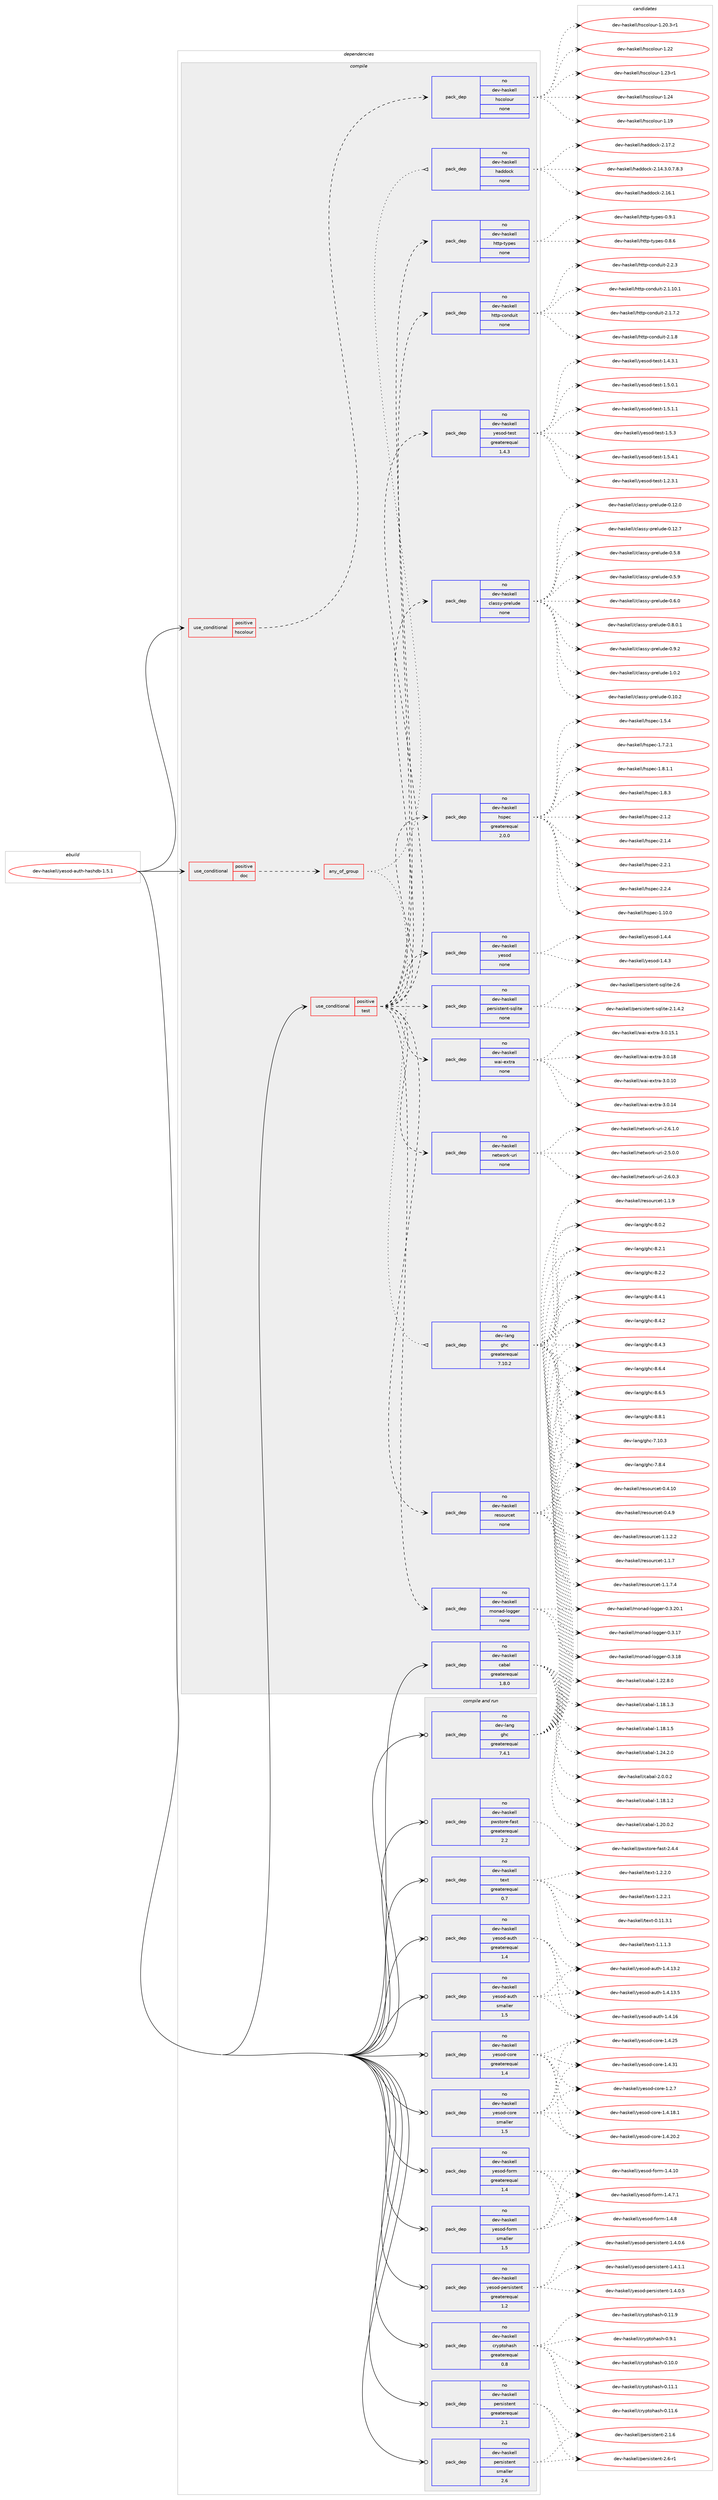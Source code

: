 digraph prolog {

# *************
# Graph options
# *************

newrank=true;
concentrate=true;
compound=true;
graph [rankdir=LR,fontname=Helvetica,fontsize=10,ranksep=1.5];#, ranksep=2.5, nodesep=0.2];
edge  [arrowhead=vee];
node  [fontname=Helvetica,fontsize=10];

# **********
# The ebuild
# **********

subgraph cluster_leftcol {
color=gray;
rank=same;
label=<<i>ebuild</i>>;
id [label="dev-haskell/yesod-auth-hashdb-1.5.1", color=red, width=4, href="../dev-haskell/yesod-auth-hashdb-1.5.1.svg"];
}

# ****************
# The dependencies
# ****************

subgraph cluster_midcol {
color=gray;
label=<<i>dependencies</i>>;
subgraph cluster_compile {
fillcolor="#eeeeee";
style=filled;
label=<<i>compile</i>>;
subgraph cond128344 {
dependency549013 [label=<<TABLE BORDER="0" CELLBORDER="1" CELLSPACING="0" CELLPADDING="4"><TR><TD ROWSPAN="3" CELLPADDING="10">use_conditional</TD></TR><TR><TD>positive</TD></TR><TR><TD>doc</TD></TR></TABLE>>, shape=none, color=red];
subgraph any10773 {
dependency549014 [label=<<TABLE BORDER="0" CELLBORDER="1" CELLSPACING="0" CELLPADDING="4"><TR><TD CELLPADDING="10">any_of_group</TD></TR></TABLE>>, shape=none, color=red];subgraph pack409539 {
dependency549015 [label=<<TABLE BORDER="0" CELLBORDER="1" CELLSPACING="0" CELLPADDING="4" WIDTH="220"><TR><TD ROWSPAN="6" CELLPADDING="30">pack_dep</TD></TR><TR><TD WIDTH="110">no</TD></TR><TR><TD>dev-haskell</TD></TR><TR><TD>haddock</TD></TR><TR><TD>none</TD></TR><TR><TD></TD></TR></TABLE>>, shape=none, color=blue];
}
dependency549014:e -> dependency549015:w [weight=20,style="dotted",arrowhead="oinv"];
subgraph pack409540 {
dependency549016 [label=<<TABLE BORDER="0" CELLBORDER="1" CELLSPACING="0" CELLPADDING="4" WIDTH="220"><TR><TD ROWSPAN="6" CELLPADDING="30">pack_dep</TD></TR><TR><TD WIDTH="110">no</TD></TR><TR><TD>dev-lang</TD></TR><TR><TD>ghc</TD></TR><TR><TD>greaterequal</TD></TR><TR><TD>7.10.2</TD></TR></TABLE>>, shape=none, color=blue];
}
dependency549014:e -> dependency549016:w [weight=20,style="dotted",arrowhead="oinv"];
}
dependency549013:e -> dependency549014:w [weight=20,style="dashed",arrowhead="vee"];
}
id:e -> dependency549013:w [weight=20,style="solid",arrowhead="vee"];
subgraph cond128345 {
dependency549017 [label=<<TABLE BORDER="0" CELLBORDER="1" CELLSPACING="0" CELLPADDING="4"><TR><TD ROWSPAN="3" CELLPADDING="10">use_conditional</TD></TR><TR><TD>positive</TD></TR><TR><TD>hscolour</TD></TR></TABLE>>, shape=none, color=red];
subgraph pack409541 {
dependency549018 [label=<<TABLE BORDER="0" CELLBORDER="1" CELLSPACING="0" CELLPADDING="4" WIDTH="220"><TR><TD ROWSPAN="6" CELLPADDING="30">pack_dep</TD></TR><TR><TD WIDTH="110">no</TD></TR><TR><TD>dev-haskell</TD></TR><TR><TD>hscolour</TD></TR><TR><TD>none</TD></TR><TR><TD></TD></TR></TABLE>>, shape=none, color=blue];
}
dependency549017:e -> dependency549018:w [weight=20,style="dashed",arrowhead="vee"];
}
id:e -> dependency549017:w [weight=20,style="solid",arrowhead="vee"];
subgraph cond128346 {
dependency549019 [label=<<TABLE BORDER="0" CELLBORDER="1" CELLSPACING="0" CELLPADDING="4"><TR><TD ROWSPAN="3" CELLPADDING="10">use_conditional</TD></TR><TR><TD>positive</TD></TR><TR><TD>test</TD></TR></TABLE>>, shape=none, color=red];
subgraph pack409542 {
dependency549020 [label=<<TABLE BORDER="0" CELLBORDER="1" CELLSPACING="0" CELLPADDING="4" WIDTH="220"><TR><TD ROWSPAN="6" CELLPADDING="30">pack_dep</TD></TR><TR><TD WIDTH="110">no</TD></TR><TR><TD>dev-haskell</TD></TR><TR><TD>classy-prelude</TD></TR><TR><TD>none</TD></TR><TR><TD></TD></TR></TABLE>>, shape=none, color=blue];
}
dependency549019:e -> dependency549020:w [weight=20,style="dashed",arrowhead="vee"];
subgraph pack409543 {
dependency549021 [label=<<TABLE BORDER="0" CELLBORDER="1" CELLSPACING="0" CELLPADDING="4" WIDTH="220"><TR><TD ROWSPAN="6" CELLPADDING="30">pack_dep</TD></TR><TR><TD WIDTH="110">no</TD></TR><TR><TD>dev-haskell</TD></TR><TR><TD>hspec</TD></TR><TR><TD>greaterequal</TD></TR><TR><TD>2.0.0</TD></TR></TABLE>>, shape=none, color=blue];
}
dependency549019:e -> dependency549021:w [weight=20,style="dashed",arrowhead="vee"];
subgraph pack409544 {
dependency549022 [label=<<TABLE BORDER="0" CELLBORDER="1" CELLSPACING="0" CELLPADDING="4" WIDTH="220"><TR><TD ROWSPAN="6" CELLPADDING="30">pack_dep</TD></TR><TR><TD WIDTH="110">no</TD></TR><TR><TD>dev-haskell</TD></TR><TR><TD>http-conduit</TD></TR><TR><TD>none</TD></TR><TR><TD></TD></TR></TABLE>>, shape=none, color=blue];
}
dependency549019:e -> dependency549022:w [weight=20,style="dashed",arrowhead="vee"];
subgraph pack409545 {
dependency549023 [label=<<TABLE BORDER="0" CELLBORDER="1" CELLSPACING="0" CELLPADDING="4" WIDTH="220"><TR><TD ROWSPAN="6" CELLPADDING="30">pack_dep</TD></TR><TR><TD WIDTH="110">no</TD></TR><TR><TD>dev-haskell</TD></TR><TR><TD>http-types</TD></TR><TR><TD>none</TD></TR><TR><TD></TD></TR></TABLE>>, shape=none, color=blue];
}
dependency549019:e -> dependency549023:w [weight=20,style="dashed",arrowhead="vee"];
subgraph pack409546 {
dependency549024 [label=<<TABLE BORDER="0" CELLBORDER="1" CELLSPACING="0" CELLPADDING="4" WIDTH="220"><TR><TD ROWSPAN="6" CELLPADDING="30">pack_dep</TD></TR><TR><TD WIDTH="110">no</TD></TR><TR><TD>dev-haskell</TD></TR><TR><TD>monad-logger</TD></TR><TR><TD>none</TD></TR><TR><TD></TD></TR></TABLE>>, shape=none, color=blue];
}
dependency549019:e -> dependency549024:w [weight=20,style="dashed",arrowhead="vee"];
subgraph pack409547 {
dependency549025 [label=<<TABLE BORDER="0" CELLBORDER="1" CELLSPACING="0" CELLPADDING="4" WIDTH="220"><TR><TD ROWSPAN="6" CELLPADDING="30">pack_dep</TD></TR><TR><TD WIDTH="110">no</TD></TR><TR><TD>dev-haskell</TD></TR><TR><TD>network-uri</TD></TR><TR><TD>none</TD></TR><TR><TD></TD></TR></TABLE>>, shape=none, color=blue];
}
dependency549019:e -> dependency549025:w [weight=20,style="dashed",arrowhead="vee"];
subgraph pack409548 {
dependency549026 [label=<<TABLE BORDER="0" CELLBORDER="1" CELLSPACING="0" CELLPADDING="4" WIDTH="220"><TR><TD ROWSPAN="6" CELLPADDING="30">pack_dep</TD></TR><TR><TD WIDTH="110">no</TD></TR><TR><TD>dev-haskell</TD></TR><TR><TD>persistent-sqlite</TD></TR><TR><TD>none</TD></TR><TR><TD></TD></TR></TABLE>>, shape=none, color=blue];
}
dependency549019:e -> dependency549026:w [weight=20,style="dashed",arrowhead="vee"];
subgraph pack409549 {
dependency549027 [label=<<TABLE BORDER="0" CELLBORDER="1" CELLSPACING="0" CELLPADDING="4" WIDTH="220"><TR><TD ROWSPAN="6" CELLPADDING="30">pack_dep</TD></TR><TR><TD WIDTH="110">no</TD></TR><TR><TD>dev-haskell</TD></TR><TR><TD>resourcet</TD></TR><TR><TD>none</TD></TR><TR><TD></TD></TR></TABLE>>, shape=none, color=blue];
}
dependency549019:e -> dependency549027:w [weight=20,style="dashed",arrowhead="vee"];
subgraph pack409550 {
dependency549028 [label=<<TABLE BORDER="0" CELLBORDER="1" CELLSPACING="0" CELLPADDING="4" WIDTH="220"><TR><TD ROWSPAN="6" CELLPADDING="30">pack_dep</TD></TR><TR><TD WIDTH="110">no</TD></TR><TR><TD>dev-haskell</TD></TR><TR><TD>wai-extra</TD></TR><TR><TD>none</TD></TR><TR><TD></TD></TR></TABLE>>, shape=none, color=blue];
}
dependency549019:e -> dependency549028:w [weight=20,style="dashed",arrowhead="vee"];
subgraph pack409551 {
dependency549029 [label=<<TABLE BORDER="0" CELLBORDER="1" CELLSPACING="0" CELLPADDING="4" WIDTH="220"><TR><TD ROWSPAN="6" CELLPADDING="30">pack_dep</TD></TR><TR><TD WIDTH="110">no</TD></TR><TR><TD>dev-haskell</TD></TR><TR><TD>yesod</TD></TR><TR><TD>none</TD></TR><TR><TD></TD></TR></TABLE>>, shape=none, color=blue];
}
dependency549019:e -> dependency549029:w [weight=20,style="dashed",arrowhead="vee"];
subgraph pack409552 {
dependency549030 [label=<<TABLE BORDER="0" CELLBORDER="1" CELLSPACING="0" CELLPADDING="4" WIDTH="220"><TR><TD ROWSPAN="6" CELLPADDING="30">pack_dep</TD></TR><TR><TD WIDTH="110">no</TD></TR><TR><TD>dev-haskell</TD></TR><TR><TD>yesod-test</TD></TR><TR><TD>greaterequal</TD></TR><TR><TD>1.4.3</TD></TR></TABLE>>, shape=none, color=blue];
}
dependency549019:e -> dependency549030:w [weight=20,style="dashed",arrowhead="vee"];
}
id:e -> dependency549019:w [weight=20,style="solid",arrowhead="vee"];
subgraph pack409553 {
dependency549031 [label=<<TABLE BORDER="0" CELLBORDER="1" CELLSPACING="0" CELLPADDING="4" WIDTH="220"><TR><TD ROWSPAN="6" CELLPADDING="30">pack_dep</TD></TR><TR><TD WIDTH="110">no</TD></TR><TR><TD>dev-haskell</TD></TR><TR><TD>cabal</TD></TR><TR><TD>greaterequal</TD></TR><TR><TD>1.8.0</TD></TR></TABLE>>, shape=none, color=blue];
}
id:e -> dependency549031:w [weight=20,style="solid",arrowhead="vee"];
}
subgraph cluster_compileandrun {
fillcolor="#eeeeee";
style=filled;
label=<<i>compile and run</i>>;
subgraph pack409554 {
dependency549032 [label=<<TABLE BORDER="0" CELLBORDER="1" CELLSPACING="0" CELLPADDING="4" WIDTH="220"><TR><TD ROWSPAN="6" CELLPADDING="30">pack_dep</TD></TR><TR><TD WIDTH="110">no</TD></TR><TR><TD>dev-haskell</TD></TR><TR><TD>cryptohash</TD></TR><TR><TD>greaterequal</TD></TR><TR><TD>0.8</TD></TR></TABLE>>, shape=none, color=blue];
}
id:e -> dependency549032:w [weight=20,style="solid",arrowhead="odotvee"];
subgraph pack409555 {
dependency549033 [label=<<TABLE BORDER="0" CELLBORDER="1" CELLSPACING="0" CELLPADDING="4" WIDTH="220"><TR><TD ROWSPAN="6" CELLPADDING="30">pack_dep</TD></TR><TR><TD WIDTH="110">no</TD></TR><TR><TD>dev-haskell</TD></TR><TR><TD>persistent</TD></TR><TR><TD>greaterequal</TD></TR><TR><TD>2.1</TD></TR></TABLE>>, shape=none, color=blue];
}
id:e -> dependency549033:w [weight=20,style="solid",arrowhead="odotvee"];
subgraph pack409556 {
dependency549034 [label=<<TABLE BORDER="0" CELLBORDER="1" CELLSPACING="0" CELLPADDING="4" WIDTH="220"><TR><TD ROWSPAN="6" CELLPADDING="30">pack_dep</TD></TR><TR><TD WIDTH="110">no</TD></TR><TR><TD>dev-haskell</TD></TR><TR><TD>persistent</TD></TR><TR><TD>smaller</TD></TR><TR><TD>2.6</TD></TR></TABLE>>, shape=none, color=blue];
}
id:e -> dependency549034:w [weight=20,style="solid",arrowhead="odotvee"];
subgraph pack409557 {
dependency549035 [label=<<TABLE BORDER="0" CELLBORDER="1" CELLSPACING="0" CELLPADDING="4" WIDTH="220"><TR><TD ROWSPAN="6" CELLPADDING="30">pack_dep</TD></TR><TR><TD WIDTH="110">no</TD></TR><TR><TD>dev-haskell</TD></TR><TR><TD>pwstore-fast</TD></TR><TR><TD>greaterequal</TD></TR><TR><TD>2.2</TD></TR></TABLE>>, shape=none, color=blue];
}
id:e -> dependency549035:w [weight=20,style="solid",arrowhead="odotvee"];
subgraph pack409558 {
dependency549036 [label=<<TABLE BORDER="0" CELLBORDER="1" CELLSPACING="0" CELLPADDING="4" WIDTH="220"><TR><TD ROWSPAN="6" CELLPADDING="30">pack_dep</TD></TR><TR><TD WIDTH="110">no</TD></TR><TR><TD>dev-haskell</TD></TR><TR><TD>text</TD></TR><TR><TD>greaterequal</TD></TR><TR><TD>0.7</TD></TR></TABLE>>, shape=none, color=blue];
}
id:e -> dependency549036:w [weight=20,style="solid",arrowhead="odotvee"];
subgraph pack409559 {
dependency549037 [label=<<TABLE BORDER="0" CELLBORDER="1" CELLSPACING="0" CELLPADDING="4" WIDTH="220"><TR><TD ROWSPAN="6" CELLPADDING="30">pack_dep</TD></TR><TR><TD WIDTH="110">no</TD></TR><TR><TD>dev-haskell</TD></TR><TR><TD>yesod-auth</TD></TR><TR><TD>greaterequal</TD></TR><TR><TD>1.4</TD></TR></TABLE>>, shape=none, color=blue];
}
id:e -> dependency549037:w [weight=20,style="solid",arrowhead="odotvee"];
subgraph pack409560 {
dependency549038 [label=<<TABLE BORDER="0" CELLBORDER="1" CELLSPACING="0" CELLPADDING="4" WIDTH="220"><TR><TD ROWSPAN="6" CELLPADDING="30">pack_dep</TD></TR><TR><TD WIDTH="110">no</TD></TR><TR><TD>dev-haskell</TD></TR><TR><TD>yesod-auth</TD></TR><TR><TD>smaller</TD></TR><TR><TD>1.5</TD></TR></TABLE>>, shape=none, color=blue];
}
id:e -> dependency549038:w [weight=20,style="solid",arrowhead="odotvee"];
subgraph pack409561 {
dependency549039 [label=<<TABLE BORDER="0" CELLBORDER="1" CELLSPACING="0" CELLPADDING="4" WIDTH="220"><TR><TD ROWSPAN="6" CELLPADDING="30">pack_dep</TD></TR><TR><TD WIDTH="110">no</TD></TR><TR><TD>dev-haskell</TD></TR><TR><TD>yesod-core</TD></TR><TR><TD>greaterequal</TD></TR><TR><TD>1.4</TD></TR></TABLE>>, shape=none, color=blue];
}
id:e -> dependency549039:w [weight=20,style="solid",arrowhead="odotvee"];
subgraph pack409562 {
dependency549040 [label=<<TABLE BORDER="0" CELLBORDER="1" CELLSPACING="0" CELLPADDING="4" WIDTH="220"><TR><TD ROWSPAN="6" CELLPADDING="30">pack_dep</TD></TR><TR><TD WIDTH="110">no</TD></TR><TR><TD>dev-haskell</TD></TR><TR><TD>yesod-core</TD></TR><TR><TD>smaller</TD></TR><TR><TD>1.5</TD></TR></TABLE>>, shape=none, color=blue];
}
id:e -> dependency549040:w [weight=20,style="solid",arrowhead="odotvee"];
subgraph pack409563 {
dependency549041 [label=<<TABLE BORDER="0" CELLBORDER="1" CELLSPACING="0" CELLPADDING="4" WIDTH="220"><TR><TD ROWSPAN="6" CELLPADDING="30">pack_dep</TD></TR><TR><TD WIDTH="110">no</TD></TR><TR><TD>dev-haskell</TD></TR><TR><TD>yesod-form</TD></TR><TR><TD>greaterequal</TD></TR><TR><TD>1.4</TD></TR></TABLE>>, shape=none, color=blue];
}
id:e -> dependency549041:w [weight=20,style="solid",arrowhead="odotvee"];
subgraph pack409564 {
dependency549042 [label=<<TABLE BORDER="0" CELLBORDER="1" CELLSPACING="0" CELLPADDING="4" WIDTH="220"><TR><TD ROWSPAN="6" CELLPADDING="30">pack_dep</TD></TR><TR><TD WIDTH="110">no</TD></TR><TR><TD>dev-haskell</TD></TR><TR><TD>yesod-form</TD></TR><TR><TD>smaller</TD></TR><TR><TD>1.5</TD></TR></TABLE>>, shape=none, color=blue];
}
id:e -> dependency549042:w [weight=20,style="solid",arrowhead="odotvee"];
subgraph pack409565 {
dependency549043 [label=<<TABLE BORDER="0" CELLBORDER="1" CELLSPACING="0" CELLPADDING="4" WIDTH="220"><TR><TD ROWSPAN="6" CELLPADDING="30">pack_dep</TD></TR><TR><TD WIDTH="110">no</TD></TR><TR><TD>dev-haskell</TD></TR><TR><TD>yesod-persistent</TD></TR><TR><TD>greaterequal</TD></TR><TR><TD>1.2</TD></TR></TABLE>>, shape=none, color=blue];
}
id:e -> dependency549043:w [weight=20,style="solid",arrowhead="odotvee"];
subgraph pack409566 {
dependency549044 [label=<<TABLE BORDER="0" CELLBORDER="1" CELLSPACING="0" CELLPADDING="4" WIDTH="220"><TR><TD ROWSPAN="6" CELLPADDING="30">pack_dep</TD></TR><TR><TD WIDTH="110">no</TD></TR><TR><TD>dev-lang</TD></TR><TR><TD>ghc</TD></TR><TR><TD>greaterequal</TD></TR><TR><TD>7.4.1</TD></TR></TABLE>>, shape=none, color=blue];
}
id:e -> dependency549044:w [weight=20,style="solid",arrowhead="odotvee"];
}
subgraph cluster_run {
fillcolor="#eeeeee";
style=filled;
label=<<i>run</i>>;
}
}

# **************
# The candidates
# **************

subgraph cluster_choices {
rank=same;
color=gray;
label=<<i>candidates</i>>;

subgraph choice409539 {
color=black;
nodesep=1;
choice1001011184510497115107101108108471049710010011199107455046495246514648465546564651 [label="dev-haskell/haddock-2.14.3.0.7.8.3", color=red, width=4,href="../dev-haskell/haddock-2.14.3.0.7.8.3.svg"];
choice100101118451049711510710110810847104971001001119910745504649544649 [label="dev-haskell/haddock-2.16.1", color=red, width=4,href="../dev-haskell/haddock-2.16.1.svg"];
choice100101118451049711510710110810847104971001001119910745504649554650 [label="dev-haskell/haddock-2.17.2", color=red, width=4,href="../dev-haskell/haddock-2.17.2.svg"];
dependency549015:e -> choice1001011184510497115107101108108471049710010011199107455046495246514648465546564651:w [style=dotted,weight="100"];
dependency549015:e -> choice100101118451049711510710110810847104971001001119910745504649544649:w [style=dotted,weight="100"];
dependency549015:e -> choice100101118451049711510710110810847104971001001119910745504649554650:w [style=dotted,weight="100"];
}
subgraph choice409540 {
color=black;
nodesep=1;
choice1001011184510897110103471031049945554649484651 [label="dev-lang/ghc-7.10.3", color=red, width=4,href="../dev-lang/ghc-7.10.3.svg"];
choice10010111845108971101034710310499455546564652 [label="dev-lang/ghc-7.8.4", color=red, width=4,href="../dev-lang/ghc-7.8.4.svg"];
choice10010111845108971101034710310499455646484650 [label="dev-lang/ghc-8.0.2", color=red, width=4,href="../dev-lang/ghc-8.0.2.svg"];
choice10010111845108971101034710310499455646504649 [label="dev-lang/ghc-8.2.1", color=red, width=4,href="../dev-lang/ghc-8.2.1.svg"];
choice10010111845108971101034710310499455646504650 [label="dev-lang/ghc-8.2.2", color=red, width=4,href="../dev-lang/ghc-8.2.2.svg"];
choice10010111845108971101034710310499455646524649 [label="dev-lang/ghc-8.4.1", color=red, width=4,href="../dev-lang/ghc-8.4.1.svg"];
choice10010111845108971101034710310499455646524650 [label="dev-lang/ghc-8.4.2", color=red, width=4,href="../dev-lang/ghc-8.4.2.svg"];
choice10010111845108971101034710310499455646524651 [label="dev-lang/ghc-8.4.3", color=red, width=4,href="../dev-lang/ghc-8.4.3.svg"];
choice10010111845108971101034710310499455646544652 [label="dev-lang/ghc-8.6.4", color=red, width=4,href="../dev-lang/ghc-8.6.4.svg"];
choice10010111845108971101034710310499455646544653 [label="dev-lang/ghc-8.6.5", color=red, width=4,href="../dev-lang/ghc-8.6.5.svg"];
choice10010111845108971101034710310499455646564649 [label="dev-lang/ghc-8.8.1", color=red, width=4,href="../dev-lang/ghc-8.8.1.svg"];
dependency549016:e -> choice1001011184510897110103471031049945554649484651:w [style=dotted,weight="100"];
dependency549016:e -> choice10010111845108971101034710310499455546564652:w [style=dotted,weight="100"];
dependency549016:e -> choice10010111845108971101034710310499455646484650:w [style=dotted,weight="100"];
dependency549016:e -> choice10010111845108971101034710310499455646504649:w [style=dotted,weight="100"];
dependency549016:e -> choice10010111845108971101034710310499455646504650:w [style=dotted,weight="100"];
dependency549016:e -> choice10010111845108971101034710310499455646524649:w [style=dotted,weight="100"];
dependency549016:e -> choice10010111845108971101034710310499455646524650:w [style=dotted,weight="100"];
dependency549016:e -> choice10010111845108971101034710310499455646524651:w [style=dotted,weight="100"];
dependency549016:e -> choice10010111845108971101034710310499455646544652:w [style=dotted,weight="100"];
dependency549016:e -> choice10010111845108971101034710310499455646544653:w [style=dotted,weight="100"];
dependency549016:e -> choice10010111845108971101034710310499455646564649:w [style=dotted,weight="100"];
}
subgraph choice409541 {
color=black;
nodesep=1;
choice100101118451049711510710110810847104115991111081111171144549464957 [label="dev-haskell/hscolour-1.19", color=red, width=4,href="../dev-haskell/hscolour-1.19.svg"];
choice10010111845104971151071011081084710411599111108111117114454946504846514511449 [label="dev-haskell/hscolour-1.20.3-r1", color=red, width=4,href="../dev-haskell/hscolour-1.20.3-r1.svg"];
choice100101118451049711510710110810847104115991111081111171144549465050 [label="dev-haskell/hscolour-1.22", color=red, width=4,href="../dev-haskell/hscolour-1.22.svg"];
choice1001011184510497115107101108108471041159911110811111711445494650514511449 [label="dev-haskell/hscolour-1.23-r1", color=red, width=4,href="../dev-haskell/hscolour-1.23-r1.svg"];
choice100101118451049711510710110810847104115991111081111171144549465052 [label="dev-haskell/hscolour-1.24", color=red, width=4,href="../dev-haskell/hscolour-1.24.svg"];
dependency549018:e -> choice100101118451049711510710110810847104115991111081111171144549464957:w [style=dotted,weight="100"];
dependency549018:e -> choice10010111845104971151071011081084710411599111108111117114454946504846514511449:w [style=dotted,weight="100"];
dependency549018:e -> choice100101118451049711510710110810847104115991111081111171144549465050:w [style=dotted,weight="100"];
dependency549018:e -> choice1001011184510497115107101108108471041159911110811111711445494650514511449:w [style=dotted,weight="100"];
dependency549018:e -> choice100101118451049711510710110810847104115991111081111171144549465052:w [style=dotted,weight="100"];
}
subgraph choice409542 {
color=black;
nodesep=1;
choice10010111845104971151071011081084799108971151151214511211410110811710010145484649484650 [label="dev-haskell/classy-prelude-0.10.2", color=red, width=4,href="../dev-haskell/classy-prelude-0.10.2.svg"];
choice10010111845104971151071011081084799108971151151214511211410110811710010145484649504648 [label="dev-haskell/classy-prelude-0.12.0", color=red, width=4,href="../dev-haskell/classy-prelude-0.12.0.svg"];
choice10010111845104971151071011081084799108971151151214511211410110811710010145484649504655 [label="dev-haskell/classy-prelude-0.12.7", color=red, width=4,href="../dev-haskell/classy-prelude-0.12.7.svg"];
choice100101118451049711510710110810847991089711511512145112114101108117100101454846534656 [label="dev-haskell/classy-prelude-0.5.8", color=red, width=4,href="../dev-haskell/classy-prelude-0.5.8.svg"];
choice100101118451049711510710110810847991089711511512145112114101108117100101454846534657 [label="dev-haskell/classy-prelude-0.5.9", color=red, width=4,href="../dev-haskell/classy-prelude-0.5.9.svg"];
choice100101118451049711510710110810847991089711511512145112114101108117100101454846544648 [label="dev-haskell/classy-prelude-0.6.0", color=red, width=4,href="../dev-haskell/classy-prelude-0.6.0.svg"];
choice1001011184510497115107101108108479910897115115121451121141011081171001014548465646484649 [label="dev-haskell/classy-prelude-0.8.0.1", color=red, width=4,href="../dev-haskell/classy-prelude-0.8.0.1.svg"];
choice100101118451049711510710110810847991089711511512145112114101108117100101454846574650 [label="dev-haskell/classy-prelude-0.9.2", color=red, width=4,href="../dev-haskell/classy-prelude-0.9.2.svg"];
choice100101118451049711510710110810847991089711511512145112114101108117100101454946484650 [label="dev-haskell/classy-prelude-1.0.2", color=red, width=4,href="../dev-haskell/classy-prelude-1.0.2.svg"];
dependency549020:e -> choice10010111845104971151071011081084799108971151151214511211410110811710010145484649484650:w [style=dotted,weight="100"];
dependency549020:e -> choice10010111845104971151071011081084799108971151151214511211410110811710010145484649504648:w [style=dotted,weight="100"];
dependency549020:e -> choice10010111845104971151071011081084799108971151151214511211410110811710010145484649504655:w [style=dotted,weight="100"];
dependency549020:e -> choice100101118451049711510710110810847991089711511512145112114101108117100101454846534656:w [style=dotted,weight="100"];
dependency549020:e -> choice100101118451049711510710110810847991089711511512145112114101108117100101454846534657:w [style=dotted,weight="100"];
dependency549020:e -> choice100101118451049711510710110810847991089711511512145112114101108117100101454846544648:w [style=dotted,weight="100"];
dependency549020:e -> choice1001011184510497115107101108108479910897115115121451121141011081171001014548465646484649:w [style=dotted,weight="100"];
dependency549020:e -> choice100101118451049711510710110810847991089711511512145112114101108117100101454846574650:w [style=dotted,weight="100"];
dependency549020:e -> choice100101118451049711510710110810847991089711511512145112114101108117100101454946484650:w [style=dotted,weight="100"];
}
subgraph choice409543 {
color=black;
nodesep=1;
choice1001011184510497115107101108108471041151121019945494649484648 [label="dev-haskell/hspec-1.10.0", color=red, width=4,href="../dev-haskell/hspec-1.10.0.svg"];
choice10010111845104971151071011081084710411511210199454946534652 [label="dev-haskell/hspec-1.5.4", color=red, width=4,href="../dev-haskell/hspec-1.5.4.svg"];
choice100101118451049711510710110810847104115112101994549465546504649 [label="dev-haskell/hspec-1.7.2.1", color=red, width=4,href="../dev-haskell/hspec-1.7.2.1.svg"];
choice100101118451049711510710110810847104115112101994549465646494649 [label="dev-haskell/hspec-1.8.1.1", color=red, width=4,href="../dev-haskell/hspec-1.8.1.1.svg"];
choice10010111845104971151071011081084710411511210199454946564651 [label="dev-haskell/hspec-1.8.3", color=red, width=4,href="../dev-haskell/hspec-1.8.3.svg"];
choice10010111845104971151071011081084710411511210199455046494650 [label="dev-haskell/hspec-2.1.2", color=red, width=4,href="../dev-haskell/hspec-2.1.2.svg"];
choice10010111845104971151071011081084710411511210199455046494652 [label="dev-haskell/hspec-2.1.4", color=red, width=4,href="../dev-haskell/hspec-2.1.4.svg"];
choice10010111845104971151071011081084710411511210199455046504649 [label="dev-haskell/hspec-2.2.1", color=red, width=4,href="../dev-haskell/hspec-2.2.1.svg"];
choice10010111845104971151071011081084710411511210199455046504652 [label="dev-haskell/hspec-2.2.4", color=red, width=4,href="../dev-haskell/hspec-2.2.4.svg"];
dependency549021:e -> choice1001011184510497115107101108108471041151121019945494649484648:w [style=dotted,weight="100"];
dependency549021:e -> choice10010111845104971151071011081084710411511210199454946534652:w [style=dotted,weight="100"];
dependency549021:e -> choice100101118451049711510710110810847104115112101994549465546504649:w [style=dotted,weight="100"];
dependency549021:e -> choice100101118451049711510710110810847104115112101994549465646494649:w [style=dotted,weight="100"];
dependency549021:e -> choice10010111845104971151071011081084710411511210199454946564651:w [style=dotted,weight="100"];
dependency549021:e -> choice10010111845104971151071011081084710411511210199455046494650:w [style=dotted,weight="100"];
dependency549021:e -> choice10010111845104971151071011081084710411511210199455046494652:w [style=dotted,weight="100"];
dependency549021:e -> choice10010111845104971151071011081084710411511210199455046504649:w [style=dotted,weight="100"];
dependency549021:e -> choice10010111845104971151071011081084710411511210199455046504652:w [style=dotted,weight="100"];
}
subgraph choice409544 {
color=black;
nodesep=1;
choice1001011184510497115107101108108471041161161124599111110100117105116455046494649484649 [label="dev-haskell/http-conduit-2.1.10.1", color=red, width=4,href="../dev-haskell/http-conduit-2.1.10.1.svg"];
choice10010111845104971151071011081084710411611611245991111101001171051164550464946554650 [label="dev-haskell/http-conduit-2.1.7.2", color=red, width=4,href="../dev-haskell/http-conduit-2.1.7.2.svg"];
choice1001011184510497115107101108108471041161161124599111110100117105116455046494656 [label="dev-haskell/http-conduit-2.1.8", color=red, width=4,href="../dev-haskell/http-conduit-2.1.8.svg"];
choice1001011184510497115107101108108471041161161124599111110100117105116455046504651 [label="dev-haskell/http-conduit-2.2.3", color=red, width=4,href="../dev-haskell/http-conduit-2.2.3.svg"];
dependency549022:e -> choice1001011184510497115107101108108471041161161124599111110100117105116455046494649484649:w [style=dotted,weight="100"];
dependency549022:e -> choice10010111845104971151071011081084710411611611245991111101001171051164550464946554650:w [style=dotted,weight="100"];
dependency549022:e -> choice1001011184510497115107101108108471041161161124599111110100117105116455046494656:w [style=dotted,weight="100"];
dependency549022:e -> choice1001011184510497115107101108108471041161161124599111110100117105116455046504651:w [style=dotted,weight="100"];
}
subgraph choice409545 {
color=black;
nodesep=1;
choice10010111845104971151071011081084710411611611245116121112101115454846564654 [label="dev-haskell/http-types-0.8.6", color=red, width=4,href="../dev-haskell/http-types-0.8.6.svg"];
choice10010111845104971151071011081084710411611611245116121112101115454846574649 [label="dev-haskell/http-types-0.9.1", color=red, width=4,href="../dev-haskell/http-types-0.9.1.svg"];
dependency549023:e -> choice10010111845104971151071011081084710411611611245116121112101115454846564654:w [style=dotted,weight="100"];
dependency549023:e -> choice10010111845104971151071011081084710411611611245116121112101115454846574649:w [style=dotted,weight="100"];
}
subgraph choice409546 {
color=black;
nodesep=1;
choice100101118451049711510710110810847109111110971004510811110310310111445484651464955 [label="dev-haskell/monad-logger-0.3.17", color=red, width=4,href="../dev-haskell/monad-logger-0.3.17.svg"];
choice100101118451049711510710110810847109111110971004510811110310310111445484651464956 [label="dev-haskell/monad-logger-0.3.18", color=red, width=4,href="../dev-haskell/monad-logger-0.3.18.svg"];
choice1001011184510497115107101108108471091111109710045108111103103101114454846514650484649 [label="dev-haskell/monad-logger-0.3.20.1", color=red, width=4,href="../dev-haskell/monad-logger-0.3.20.1.svg"];
dependency549024:e -> choice100101118451049711510710110810847109111110971004510811110310310111445484651464955:w [style=dotted,weight="100"];
dependency549024:e -> choice100101118451049711510710110810847109111110971004510811110310310111445484651464956:w [style=dotted,weight="100"];
dependency549024:e -> choice1001011184510497115107101108108471091111109710045108111103103101114454846514650484649:w [style=dotted,weight="100"];
}
subgraph choice409547 {
color=black;
nodesep=1;
choice100101118451049711510710110810847110101116119111114107451171141054550465346484648 [label="dev-haskell/network-uri-2.5.0.0", color=red, width=4,href="../dev-haskell/network-uri-2.5.0.0.svg"];
choice100101118451049711510710110810847110101116119111114107451171141054550465446484651 [label="dev-haskell/network-uri-2.6.0.3", color=red, width=4,href="../dev-haskell/network-uri-2.6.0.3.svg"];
choice100101118451049711510710110810847110101116119111114107451171141054550465446494648 [label="dev-haskell/network-uri-2.6.1.0", color=red, width=4,href="../dev-haskell/network-uri-2.6.1.0.svg"];
dependency549025:e -> choice100101118451049711510710110810847110101116119111114107451171141054550465346484648:w [style=dotted,weight="100"];
dependency549025:e -> choice100101118451049711510710110810847110101116119111114107451171141054550465446484651:w [style=dotted,weight="100"];
dependency549025:e -> choice100101118451049711510710110810847110101116119111114107451171141054550465446494648:w [style=dotted,weight="100"];
}
subgraph choice409548 {
color=black;
nodesep=1;
choice100101118451049711510710110810847112101114115105115116101110116451151131081051161014550464946524650 [label="dev-haskell/persistent-sqlite-2.1.4.2", color=red, width=4,href="../dev-haskell/persistent-sqlite-2.1.4.2.svg"];
choice1001011184510497115107101108108471121011141151051151161011101164511511310810511610145504654 [label="dev-haskell/persistent-sqlite-2.6", color=red, width=4,href="../dev-haskell/persistent-sqlite-2.6.svg"];
dependency549026:e -> choice100101118451049711510710110810847112101114115105115116101110116451151131081051161014550464946524650:w [style=dotted,weight="100"];
dependency549026:e -> choice1001011184510497115107101108108471121011141151051151161011101164511511310810511610145504654:w [style=dotted,weight="100"];
}
subgraph choice409549 {
color=black;
nodesep=1;
choice1001011184510497115107101108108471141011151111171149910111645484652464948 [label="dev-haskell/resourcet-0.4.10", color=red, width=4,href="../dev-haskell/resourcet-0.4.10.svg"];
choice10010111845104971151071011081084711410111511111711499101116454846524657 [label="dev-haskell/resourcet-0.4.9", color=red, width=4,href="../dev-haskell/resourcet-0.4.9.svg"];
choice100101118451049711510710110810847114101115111117114991011164549464946504650 [label="dev-haskell/resourcet-1.1.2.2", color=red, width=4,href="../dev-haskell/resourcet-1.1.2.2.svg"];
choice10010111845104971151071011081084711410111511111711499101116454946494655 [label="dev-haskell/resourcet-1.1.7", color=red, width=4,href="../dev-haskell/resourcet-1.1.7.svg"];
choice100101118451049711510710110810847114101115111117114991011164549464946554652 [label="dev-haskell/resourcet-1.1.7.4", color=red, width=4,href="../dev-haskell/resourcet-1.1.7.4.svg"];
choice10010111845104971151071011081084711410111511111711499101116454946494657 [label="dev-haskell/resourcet-1.1.9", color=red, width=4,href="../dev-haskell/resourcet-1.1.9.svg"];
dependency549027:e -> choice1001011184510497115107101108108471141011151111171149910111645484652464948:w [style=dotted,weight="100"];
dependency549027:e -> choice10010111845104971151071011081084711410111511111711499101116454846524657:w [style=dotted,weight="100"];
dependency549027:e -> choice100101118451049711510710110810847114101115111117114991011164549464946504650:w [style=dotted,weight="100"];
dependency549027:e -> choice10010111845104971151071011081084711410111511111711499101116454946494655:w [style=dotted,weight="100"];
dependency549027:e -> choice100101118451049711510710110810847114101115111117114991011164549464946554652:w [style=dotted,weight="100"];
dependency549027:e -> choice10010111845104971151071011081084711410111511111711499101116454946494657:w [style=dotted,weight="100"];
}
subgraph choice409550 {
color=black;
nodesep=1;
choice10010111845104971151071011081084711997105451011201161149745514648464948 [label="dev-haskell/wai-extra-3.0.10", color=red, width=4,href="../dev-haskell/wai-extra-3.0.10.svg"];
choice10010111845104971151071011081084711997105451011201161149745514648464952 [label="dev-haskell/wai-extra-3.0.14", color=red, width=4,href="../dev-haskell/wai-extra-3.0.14.svg"];
choice100101118451049711510710110810847119971054510112011611497455146484649534649 [label="dev-haskell/wai-extra-3.0.15.1", color=red, width=4,href="../dev-haskell/wai-extra-3.0.15.1.svg"];
choice10010111845104971151071011081084711997105451011201161149745514648464956 [label="dev-haskell/wai-extra-3.0.18", color=red, width=4,href="../dev-haskell/wai-extra-3.0.18.svg"];
dependency549028:e -> choice10010111845104971151071011081084711997105451011201161149745514648464948:w [style=dotted,weight="100"];
dependency549028:e -> choice10010111845104971151071011081084711997105451011201161149745514648464952:w [style=dotted,weight="100"];
dependency549028:e -> choice100101118451049711510710110810847119971054510112011611497455146484649534649:w [style=dotted,weight="100"];
dependency549028:e -> choice10010111845104971151071011081084711997105451011201161149745514648464956:w [style=dotted,weight="100"];
}
subgraph choice409551 {
color=black;
nodesep=1;
choice100101118451049711510710110810847121101115111100454946524651 [label="dev-haskell/yesod-1.4.3", color=red, width=4,href="../dev-haskell/yesod-1.4.3.svg"];
choice100101118451049711510710110810847121101115111100454946524652 [label="dev-haskell/yesod-1.4.4", color=red, width=4,href="../dev-haskell/yesod-1.4.4.svg"];
dependency549029:e -> choice100101118451049711510710110810847121101115111100454946524651:w [style=dotted,weight="100"];
dependency549029:e -> choice100101118451049711510710110810847121101115111100454946524652:w [style=dotted,weight="100"];
}
subgraph choice409552 {
color=black;
nodesep=1;
choice100101118451049711510710110810847121101115111100451161011151164549465046514649 [label="dev-haskell/yesod-test-1.2.3.1", color=red, width=4,href="../dev-haskell/yesod-test-1.2.3.1.svg"];
choice100101118451049711510710110810847121101115111100451161011151164549465246514649 [label="dev-haskell/yesod-test-1.4.3.1", color=red, width=4,href="../dev-haskell/yesod-test-1.4.3.1.svg"];
choice100101118451049711510710110810847121101115111100451161011151164549465346484649 [label="dev-haskell/yesod-test-1.5.0.1", color=red, width=4,href="../dev-haskell/yesod-test-1.5.0.1.svg"];
choice100101118451049711510710110810847121101115111100451161011151164549465346494649 [label="dev-haskell/yesod-test-1.5.1.1", color=red, width=4,href="../dev-haskell/yesod-test-1.5.1.1.svg"];
choice10010111845104971151071011081084712110111511110045116101115116454946534651 [label="dev-haskell/yesod-test-1.5.3", color=red, width=4,href="../dev-haskell/yesod-test-1.5.3.svg"];
choice100101118451049711510710110810847121101115111100451161011151164549465346524649 [label="dev-haskell/yesod-test-1.5.4.1", color=red, width=4,href="../dev-haskell/yesod-test-1.5.4.1.svg"];
dependency549030:e -> choice100101118451049711510710110810847121101115111100451161011151164549465046514649:w [style=dotted,weight="100"];
dependency549030:e -> choice100101118451049711510710110810847121101115111100451161011151164549465246514649:w [style=dotted,weight="100"];
dependency549030:e -> choice100101118451049711510710110810847121101115111100451161011151164549465346484649:w [style=dotted,weight="100"];
dependency549030:e -> choice100101118451049711510710110810847121101115111100451161011151164549465346494649:w [style=dotted,weight="100"];
dependency549030:e -> choice10010111845104971151071011081084712110111511110045116101115116454946534651:w [style=dotted,weight="100"];
dependency549030:e -> choice100101118451049711510710110810847121101115111100451161011151164549465346524649:w [style=dotted,weight="100"];
}
subgraph choice409553 {
color=black;
nodesep=1;
choice10010111845104971151071011081084799979897108454946495646494650 [label="dev-haskell/cabal-1.18.1.2", color=red, width=4,href="../dev-haskell/cabal-1.18.1.2.svg"];
choice10010111845104971151071011081084799979897108454946495646494651 [label="dev-haskell/cabal-1.18.1.3", color=red, width=4,href="../dev-haskell/cabal-1.18.1.3.svg"];
choice10010111845104971151071011081084799979897108454946495646494653 [label="dev-haskell/cabal-1.18.1.5", color=red, width=4,href="../dev-haskell/cabal-1.18.1.5.svg"];
choice10010111845104971151071011081084799979897108454946504846484650 [label="dev-haskell/cabal-1.20.0.2", color=red, width=4,href="../dev-haskell/cabal-1.20.0.2.svg"];
choice10010111845104971151071011081084799979897108454946505046564648 [label="dev-haskell/cabal-1.22.8.0", color=red, width=4,href="../dev-haskell/cabal-1.22.8.0.svg"];
choice10010111845104971151071011081084799979897108454946505246504648 [label="dev-haskell/cabal-1.24.2.0", color=red, width=4,href="../dev-haskell/cabal-1.24.2.0.svg"];
choice100101118451049711510710110810847999798971084550464846484650 [label="dev-haskell/cabal-2.0.0.2", color=red, width=4,href="../dev-haskell/cabal-2.0.0.2.svg"];
dependency549031:e -> choice10010111845104971151071011081084799979897108454946495646494650:w [style=dotted,weight="100"];
dependency549031:e -> choice10010111845104971151071011081084799979897108454946495646494651:w [style=dotted,weight="100"];
dependency549031:e -> choice10010111845104971151071011081084799979897108454946495646494653:w [style=dotted,weight="100"];
dependency549031:e -> choice10010111845104971151071011081084799979897108454946504846484650:w [style=dotted,weight="100"];
dependency549031:e -> choice10010111845104971151071011081084799979897108454946505046564648:w [style=dotted,weight="100"];
dependency549031:e -> choice10010111845104971151071011081084799979897108454946505246504648:w [style=dotted,weight="100"];
dependency549031:e -> choice100101118451049711510710110810847999798971084550464846484650:w [style=dotted,weight="100"];
}
subgraph choice409554 {
color=black;
nodesep=1;
choice100101118451049711510710110810847991141211121161111049711510445484649484648 [label="dev-haskell/cryptohash-0.10.0", color=red, width=4,href="../dev-haskell/cryptohash-0.10.0.svg"];
choice100101118451049711510710110810847991141211121161111049711510445484649494649 [label="dev-haskell/cryptohash-0.11.1", color=red, width=4,href="../dev-haskell/cryptohash-0.11.1.svg"];
choice100101118451049711510710110810847991141211121161111049711510445484649494654 [label="dev-haskell/cryptohash-0.11.6", color=red, width=4,href="../dev-haskell/cryptohash-0.11.6.svg"];
choice100101118451049711510710110810847991141211121161111049711510445484649494657 [label="dev-haskell/cryptohash-0.11.9", color=red, width=4,href="../dev-haskell/cryptohash-0.11.9.svg"];
choice1001011184510497115107101108108479911412111211611110497115104454846574649 [label="dev-haskell/cryptohash-0.9.1", color=red, width=4,href="../dev-haskell/cryptohash-0.9.1.svg"];
dependency549032:e -> choice100101118451049711510710110810847991141211121161111049711510445484649484648:w [style=dotted,weight="100"];
dependency549032:e -> choice100101118451049711510710110810847991141211121161111049711510445484649494649:w [style=dotted,weight="100"];
dependency549032:e -> choice100101118451049711510710110810847991141211121161111049711510445484649494654:w [style=dotted,weight="100"];
dependency549032:e -> choice100101118451049711510710110810847991141211121161111049711510445484649494657:w [style=dotted,weight="100"];
dependency549032:e -> choice1001011184510497115107101108108479911412111211611110497115104454846574649:w [style=dotted,weight="100"];
}
subgraph choice409555 {
color=black;
nodesep=1;
choice100101118451049711510710110810847112101114115105115116101110116455046494654 [label="dev-haskell/persistent-2.1.6", color=red, width=4,href="../dev-haskell/persistent-2.1.6.svg"];
choice100101118451049711510710110810847112101114115105115116101110116455046544511449 [label="dev-haskell/persistent-2.6-r1", color=red, width=4,href="../dev-haskell/persistent-2.6-r1.svg"];
dependency549033:e -> choice100101118451049711510710110810847112101114115105115116101110116455046494654:w [style=dotted,weight="100"];
dependency549033:e -> choice100101118451049711510710110810847112101114115105115116101110116455046544511449:w [style=dotted,weight="100"];
}
subgraph choice409556 {
color=black;
nodesep=1;
choice100101118451049711510710110810847112101114115105115116101110116455046494654 [label="dev-haskell/persistent-2.1.6", color=red, width=4,href="../dev-haskell/persistent-2.1.6.svg"];
choice100101118451049711510710110810847112101114115105115116101110116455046544511449 [label="dev-haskell/persistent-2.6-r1", color=red, width=4,href="../dev-haskell/persistent-2.6-r1.svg"];
dependency549034:e -> choice100101118451049711510710110810847112101114115105115116101110116455046494654:w [style=dotted,weight="100"];
dependency549034:e -> choice100101118451049711510710110810847112101114115105115116101110116455046544511449:w [style=dotted,weight="100"];
}
subgraph choice409557 {
color=black;
nodesep=1;
choice1001011184510497115107101108108471121191151161111141014510297115116455046524652 [label="dev-haskell/pwstore-fast-2.4.4", color=red, width=4,href="../dev-haskell/pwstore-fast-2.4.4.svg"];
dependency549035:e -> choice1001011184510497115107101108108471121191151161111141014510297115116455046524652:w [style=dotted,weight="100"];
}
subgraph choice409558 {
color=black;
nodesep=1;
choice100101118451049711510710110810847116101120116454846494946514649 [label="dev-haskell/text-0.11.3.1", color=red, width=4,href="../dev-haskell/text-0.11.3.1.svg"];
choice1001011184510497115107101108108471161011201164549464946494651 [label="dev-haskell/text-1.1.1.3", color=red, width=4,href="../dev-haskell/text-1.1.1.3.svg"];
choice1001011184510497115107101108108471161011201164549465046504648 [label="dev-haskell/text-1.2.2.0", color=red, width=4,href="../dev-haskell/text-1.2.2.0.svg"];
choice1001011184510497115107101108108471161011201164549465046504649 [label="dev-haskell/text-1.2.2.1", color=red, width=4,href="../dev-haskell/text-1.2.2.1.svg"];
dependency549036:e -> choice100101118451049711510710110810847116101120116454846494946514649:w [style=dotted,weight="100"];
dependency549036:e -> choice1001011184510497115107101108108471161011201164549464946494651:w [style=dotted,weight="100"];
dependency549036:e -> choice1001011184510497115107101108108471161011201164549465046504648:w [style=dotted,weight="100"];
dependency549036:e -> choice1001011184510497115107101108108471161011201164549465046504649:w [style=dotted,weight="100"];
}
subgraph choice409559 {
color=black;
nodesep=1;
choice1001011184510497115107101108108471211011151111004597117116104454946524649514650 [label="dev-haskell/yesod-auth-1.4.13.2", color=red, width=4,href="../dev-haskell/yesod-auth-1.4.13.2.svg"];
choice1001011184510497115107101108108471211011151111004597117116104454946524649514653 [label="dev-haskell/yesod-auth-1.4.13.5", color=red, width=4,href="../dev-haskell/yesod-auth-1.4.13.5.svg"];
choice100101118451049711510710110810847121101115111100459711711610445494652464954 [label="dev-haskell/yesod-auth-1.4.16", color=red, width=4,href="../dev-haskell/yesod-auth-1.4.16.svg"];
dependency549037:e -> choice1001011184510497115107101108108471211011151111004597117116104454946524649514650:w [style=dotted,weight="100"];
dependency549037:e -> choice1001011184510497115107101108108471211011151111004597117116104454946524649514653:w [style=dotted,weight="100"];
dependency549037:e -> choice100101118451049711510710110810847121101115111100459711711610445494652464954:w [style=dotted,weight="100"];
}
subgraph choice409560 {
color=black;
nodesep=1;
choice1001011184510497115107101108108471211011151111004597117116104454946524649514650 [label="dev-haskell/yesod-auth-1.4.13.2", color=red, width=4,href="../dev-haskell/yesod-auth-1.4.13.2.svg"];
choice1001011184510497115107101108108471211011151111004597117116104454946524649514653 [label="dev-haskell/yesod-auth-1.4.13.5", color=red, width=4,href="../dev-haskell/yesod-auth-1.4.13.5.svg"];
choice100101118451049711510710110810847121101115111100459711711610445494652464954 [label="dev-haskell/yesod-auth-1.4.16", color=red, width=4,href="../dev-haskell/yesod-auth-1.4.16.svg"];
dependency549038:e -> choice1001011184510497115107101108108471211011151111004597117116104454946524649514650:w [style=dotted,weight="100"];
dependency549038:e -> choice1001011184510497115107101108108471211011151111004597117116104454946524649514653:w [style=dotted,weight="100"];
dependency549038:e -> choice100101118451049711510710110810847121101115111100459711711610445494652464954:w [style=dotted,weight="100"];
}
subgraph choice409561 {
color=black;
nodesep=1;
choice1001011184510497115107101108108471211011151111004599111114101454946504655 [label="dev-haskell/yesod-core-1.2.7", color=red, width=4,href="../dev-haskell/yesod-core-1.2.7.svg"];
choice1001011184510497115107101108108471211011151111004599111114101454946524649564649 [label="dev-haskell/yesod-core-1.4.18.1", color=red, width=4,href="../dev-haskell/yesod-core-1.4.18.1.svg"];
choice1001011184510497115107101108108471211011151111004599111114101454946524650484650 [label="dev-haskell/yesod-core-1.4.20.2", color=red, width=4,href="../dev-haskell/yesod-core-1.4.20.2.svg"];
choice100101118451049711510710110810847121101115111100459911111410145494652465053 [label="dev-haskell/yesod-core-1.4.25", color=red, width=4,href="../dev-haskell/yesod-core-1.4.25.svg"];
choice100101118451049711510710110810847121101115111100459911111410145494652465149 [label="dev-haskell/yesod-core-1.4.31", color=red, width=4,href="../dev-haskell/yesod-core-1.4.31.svg"];
dependency549039:e -> choice1001011184510497115107101108108471211011151111004599111114101454946504655:w [style=dotted,weight="100"];
dependency549039:e -> choice1001011184510497115107101108108471211011151111004599111114101454946524649564649:w [style=dotted,weight="100"];
dependency549039:e -> choice1001011184510497115107101108108471211011151111004599111114101454946524650484650:w [style=dotted,weight="100"];
dependency549039:e -> choice100101118451049711510710110810847121101115111100459911111410145494652465053:w [style=dotted,weight="100"];
dependency549039:e -> choice100101118451049711510710110810847121101115111100459911111410145494652465149:w [style=dotted,weight="100"];
}
subgraph choice409562 {
color=black;
nodesep=1;
choice1001011184510497115107101108108471211011151111004599111114101454946504655 [label="dev-haskell/yesod-core-1.2.7", color=red, width=4,href="../dev-haskell/yesod-core-1.2.7.svg"];
choice1001011184510497115107101108108471211011151111004599111114101454946524649564649 [label="dev-haskell/yesod-core-1.4.18.1", color=red, width=4,href="../dev-haskell/yesod-core-1.4.18.1.svg"];
choice1001011184510497115107101108108471211011151111004599111114101454946524650484650 [label="dev-haskell/yesod-core-1.4.20.2", color=red, width=4,href="../dev-haskell/yesod-core-1.4.20.2.svg"];
choice100101118451049711510710110810847121101115111100459911111410145494652465053 [label="dev-haskell/yesod-core-1.4.25", color=red, width=4,href="../dev-haskell/yesod-core-1.4.25.svg"];
choice100101118451049711510710110810847121101115111100459911111410145494652465149 [label="dev-haskell/yesod-core-1.4.31", color=red, width=4,href="../dev-haskell/yesod-core-1.4.31.svg"];
dependency549040:e -> choice1001011184510497115107101108108471211011151111004599111114101454946504655:w [style=dotted,weight="100"];
dependency549040:e -> choice1001011184510497115107101108108471211011151111004599111114101454946524649564649:w [style=dotted,weight="100"];
dependency549040:e -> choice1001011184510497115107101108108471211011151111004599111114101454946524650484650:w [style=dotted,weight="100"];
dependency549040:e -> choice100101118451049711510710110810847121101115111100459911111410145494652465053:w [style=dotted,weight="100"];
dependency549040:e -> choice100101118451049711510710110810847121101115111100459911111410145494652465149:w [style=dotted,weight="100"];
}
subgraph choice409563 {
color=black;
nodesep=1;
choice1001011184510497115107101108108471211011151111004510211111410945494652464948 [label="dev-haskell/yesod-form-1.4.10", color=red, width=4,href="../dev-haskell/yesod-form-1.4.10.svg"];
choice100101118451049711510710110810847121101115111100451021111141094549465246554649 [label="dev-haskell/yesod-form-1.4.7.1", color=red, width=4,href="../dev-haskell/yesod-form-1.4.7.1.svg"];
choice10010111845104971151071011081084712110111511110045102111114109454946524656 [label="dev-haskell/yesod-form-1.4.8", color=red, width=4,href="../dev-haskell/yesod-form-1.4.8.svg"];
dependency549041:e -> choice1001011184510497115107101108108471211011151111004510211111410945494652464948:w [style=dotted,weight="100"];
dependency549041:e -> choice100101118451049711510710110810847121101115111100451021111141094549465246554649:w [style=dotted,weight="100"];
dependency549041:e -> choice10010111845104971151071011081084712110111511110045102111114109454946524656:w [style=dotted,weight="100"];
}
subgraph choice409564 {
color=black;
nodesep=1;
choice1001011184510497115107101108108471211011151111004510211111410945494652464948 [label="dev-haskell/yesod-form-1.4.10", color=red, width=4,href="../dev-haskell/yesod-form-1.4.10.svg"];
choice100101118451049711510710110810847121101115111100451021111141094549465246554649 [label="dev-haskell/yesod-form-1.4.7.1", color=red, width=4,href="../dev-haskell/yesod-form-1.4.7.1.svg"];
choice10010111845104971151071011081084712110111511110045102111114109454946524656 [label="dev-haskell/yesod-form-1.4.8", color=red, width=4,href="../dev-haskell/yesod-form-1.4.8.svg"];
dependency549042:e -> choice1001011184510497115107101108108471211011151111004510211111410945494652464948:w [style=dotted,weight="100"];
dependency549042:e -> choice100101118451049711510710110810847121101115111100451021111141094549465246554649:w [style=dotted,weight="100"];
dependency549042:e -> choice10010111845104971151071011081084712110111511110045102111114109454946524656:w [style=dotted,weight="100"];
}
subgraph choice409565 {
color=black;
nodesep=1;
choice100101118451049711510710110810847121101115111100451121011141151051151161011101164549465246484653 [label="dev-haskell/yesod-persistent-1.4.0.5", color=red, width=4,href="../dev-haskell/yesod-persistent-1.4.0.5.svg"];
choice100101118451049711510710110810847121101115111100451121011141151051151161011101164549465246484654 [label="dev-haskell/yesod-persistent-1.4.0.6", color=red, width=4,href="../dev-haskell/yesod-persistent-1.4.0.6.svg"];
choice100101118451049711510710110810847121101115111100451121011141151051151161011101164549465246494649 [label="dev-haskell/yesod-persistent-1.4.1.1", color=red, width=4,href="../dev-haskell/yesod-persistent-1.4.1.1.svg"];
dependency549043:e -> choice100101118451049711510710110810847121101115111100451121011141151051151161011101164549465246484653:w [style=dotted,weight="100"];
dependency549043:e -> choice100101118451049711510710110810847121101115111100451121011141151051151161011101164549465246484654:w [style=dotted,weight="100"];
dependency549043:e -> choice100101118451049711510710110810847121101115111100451121011141151051151161011101164549465246494649:w [style=dotted,weight="100"];
}
subgraph choice409566 {
color=black;
nodesep=1;
choice1001011184510897110103471031049945554649484651 [label="dev-lang/ghc-7.10.3", color=red, width=4,href="../dev-lang/ghc-7.10.3.svg"];
choice10010111845108971101034710310499455546564652 [label="dev-lang/ghc-7.8.4", color=red, width=4,href="../dev-lang/ghc-7.8.4.svg"];
choice10010111845108971101034710310499455646484650 [label="dev-lang/ghc-8.0.2", color=red, width=4,href="../dev-lang/ghc-8.0.2.svg"];
choice10010111845108971101034710310499455646504649 [label="dev-lang/ghc-8.2.1", color=red, width=4,href="../dev-lang/ghc-8.2.1.svg"];
choice10010111845108971101034710310499455646504650 [label="dev-lang/ghc-8.2.2", color=red, width=4,href="../dev-lang/ghc-8.2.2.svg"];
choice10010111845108971101034710310499455646524649 [label="dev-lang/ghc-8.4.1", color=red, width=4,href="../dev-lang/ghc-8.4.1.svg"];
choice10010111845108971101034710310499455646524650 [label="dev-lang/ghc-8.4.2", color=red, width=4,href="../dev-lang/ghc-8.4.2.svg"];
choice10010111845108971101034710310499455646524651 [label="dev-lang/ghc-8.4.3", color=red, width=4,href="../dev-lang/ghc-8.4.3.svg"];
choice10010111845108971101034710310499455646544652 [label="dev-lang/ghc-8.6.4", color=red, width=4,href="../dev-lang/ghc-8.6.4.svg"];
choice10010111845108971101034710310499455646544653 [label="dev-lang/ghc-8.6.5", color=red, width=4,href="../dev-lang/ghc-8.6.5.svg"];
choice10010111845108971101034710310499455646564649 [label="dev-lang/ghc-8.8.1", color=red, width=4,href="../dev-lang/ghc-8.8.1.svg"];
dependency549044:e -> choice1001011184510897110103471031049945554649484651:w [style=dotted,weight="100"];
dependency549044:e -> choice10010111845108971101034710310499455546564652:w [style=dotted,weight="100"];
dependency549044:e -> choice10010111845108971101034710310499455646484650:w [style=dotted,weight="100"];
dependency549044:e -> choice10010111845108971101034710310499455646504649:w [style=dotted,weight="100"];
dependency549044:e -> choice10010111845108971101034710310499455646504650:w [style=dotted,weight="100"];
dependency549044:e -> choice10010111845108971101034710310499455646524649:w [style=dotted,weight="100"];
dependency549044:e -> choice10010111845108971101034710310499455646524650:w [style=dotted,weight="100"];
dependency549044:e -> choice10010111845108971101034710310499455646524651:w [style=dotted,weight="100"];
dependency549044:e -> choice10010111845108971101034710310499455646544652:w [style=dotted,weight="100"];
dependency549044:e -> choice10010111845108971101034710310499455646544653:w [style=dotted,weight="100"];
dependency549044:e -> choice10010111845108971101034710310499455646564649:w [style=dotted,weight="100"];
}
}

}
